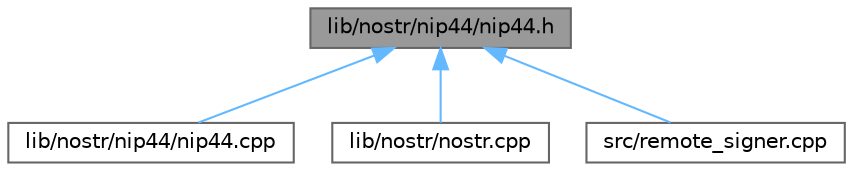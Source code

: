 digraph "lib/nostr/nip44/nip44.h"
{
 // LATEX_PDF_SIZE
  bgcolor="transparent";
  edge [fontname=Helvetica,fontsize=10,labelfontname=Helvetica,labelfontsize=10];
  node [fontname=Helvetica,fontsize=10,shape=box,height=0.2,width=0.4];
  Node1 [label="lib/nostr/nip44/nip44.h",height=0.2,width=0.4,color="gray40", fillcolor="grey60", style="filled", fontcolor="black",tooltip=" "];
  Node1 -> Node2 [dir="back",color="steelblue1",style="solid"];
  Node2 [label="lib/nostr/nip44/nip44.cpp",height=0.2,width=0.4,color="grey40", fillcolor="white", style="filled",URL="$nip44_8cpp.html",tooltip=" "];
  Node1 -> Node3 [dir="back",color="steelblue1",style="solid"];
  Node3 [label="lib/nostr/nostr.cpp",height=0.2,width=0.4,color="grey40", fillcolor="white", style="filled",URL="$nostr_8cpp.html",tooltip=" "];
  Node1 -> Node4 [dir="back",color="steelblue1",style="solid"];
  Node4 [label="src/remote_signer.cpp",height=0.2,width=0.4,color="grey40", fillcolor="white", style="filled",URL="$remote__signer_8cpp.html",tooltip=" "];
}
